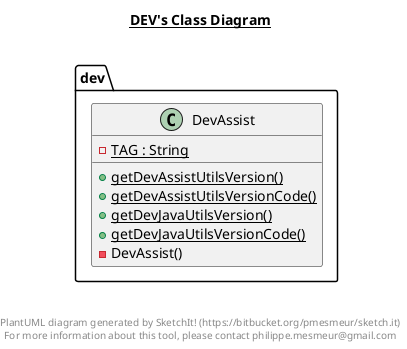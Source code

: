 @startuml

title __DEV's Class Diagram__\n

  namespace dev {
    class dev.DevAssist {
        {static} - TAG : String
        {static} + getDevAssistUtilsVersion()
        {static} + getDevAssistUtilsVersionCode()
        {static} + getDevJavaUtilsVersion()
        {static} + getDevJavaUtilsVersionCode()
        - DevAssist()
    }
  }
  



right footer


PlantUML diagram generated by SketchIt! (https://bitbucket.org/pmesmeur/sketch.it)
For more information about this tool, please contact philippe.mesmeur@gmail.com
endfooter

@enduml
